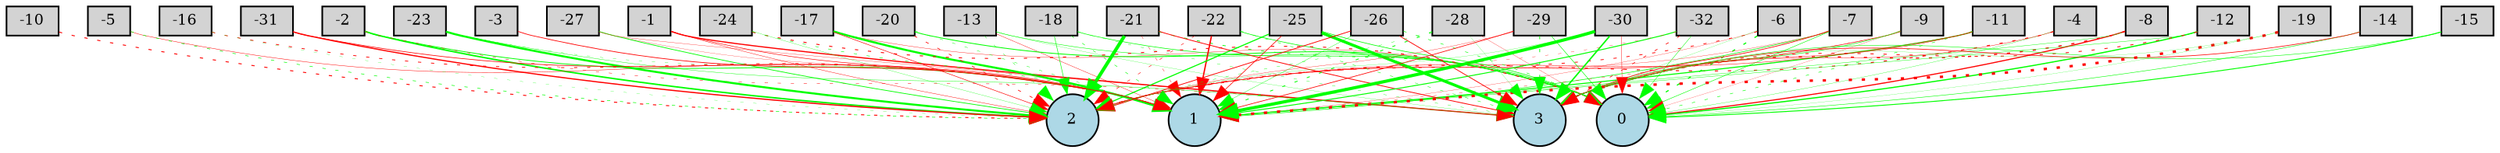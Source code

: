 digraph {
	node [fontsize=9 height=0.2 shape=circle width=0.2]
	-1 [fillcolor=lightgray shape=box style=filled]
	-2 [fillcolor=lightgray shape=box style=filled]
	-3 [fillcolor=lightgray shape=box style=filled]
	-4 [fillcolor=lightgray shape=box style=filled]
	-5 [fillcolor=lightgray shape=box style=filled]
	-6 [fillcolor=lightgray shape=box style=filled]
	-7 [fillcolor=lightgray shape=box style=filled]
	-8 [fillcolor=lightgray shape=box style=filled]
	-9 [fillcolor=lightgray shape=box style=filled]
	-10 [fillcolor=lightgray shape=box style=filled]
	-11 [fillcolor=lightgray shape=box style=filled]
	-12 [fillcolor=lightgray shape=box style=filled]
	-13 [fillcolor=lightgray shape=box style=filled]
	-14 [fillcolor=lightgray shape=box style=filled]
	-15 [fillcolor=lightgray shape=box style=filled]
	-16 [fillcolor=lightgray shape=box style=filled]
	-17 [fillcolor=lightgray shape=box style=filled]
	-18 [fillcolor=lightgray shape=box style=filled]
	-19 [fillcolor=lightgray shape=box style=filled]
	-20 [fillcolor=lightgray shape=box style=filled]
	-21 [fillcolor=lightgray shape=box style=filled]
	-22 [fillcolor=lightgray shape=box style=filled]
	-23 [fillcolor=lightgray shape=box style=filled]
	-24 [fillcolor=lightgray shape=box style=filled]
	-25 [fillcolor=lightgray shape=box style=filled]
	-26 [fillcolor=lightgray shape=box style=filled]
	-27 [fillcolor=lightgray shape=box style=filled]
	-28 [fillcolor=lightgray shape=box style=filled]
	-29 [fillcolor=lightgray shape=box style=filled]
	-30 [fillcolor=lightgray shape=box style=filled]
	-31 [fillcolor=lightgray shape=box style=filled]
	-32 [fillcolor=lightgray shape=box style=filled]
	0 [fillcolor=lightblue style=filled]
	1 [fillcolor=lightblue style=filled]
	2 [fillcolor=lightblue style=filled]
	3 [fillcolor=lightblue style=filled]
	-1 -> 1 [color=red penwidth=0.32356804699845765 style=solid]
	-1 -> 2 [color=red penwidth=0.22128638114744725 style=solid]
	-1 -> 3 [color=red penwidth=0.7117362885179587 style=solid]
	-2 -> 1 [color=green penwidth=0.47369496542975953 style=solid]
	-2 -> 2 [color=green penwidth=0.9115361976272958 style=solid]
	-2 -> 3 [color=red penwidth=0.23933767265465275 style=dotted]
	-3 -> 1 [color=red penwidth=0.4262790127416777 style=solid]
	-4 -> 0 [color=green penwidth=0.16269899237643315 style=solid]
	-4 -> 2 [color=red penwidth=0.5632563191964884 style=dotted]
	-4 -> 3 [color=red penwidth=0.21629913180987476 style=solid]
	-5 -> 1 [color=red penwidth=0.23849908309135245 style=solid]
	-5 -> 2 [color=green penwidth=0.3397038246625626 style=dotted]
	-6 -> 0 [color=green penwidth=0.6829893866585914 style=dotted]
	-6 -> 1 [color=red penwidth=0.14081217863403633 style=solid]
	-6 -> 2 [color=red penwidth=0.4667321079387434 style=dotted]
	-6 -> 3 [color=green penwidth=0.10755453254387565 style=solid]
	-7 -> 0 [color=green penwidth=0.29357822971743897 style=solid]
	-7 -> 2 [color=red penwidth=0.1578131827515311 style=solid]
	-8 -> 0 [color=red penwidth=0.6761330174875063 style=solid]
	-8 -> 1 [color=green penwidth=0.22347657862590808 style=solid]
	-8 -> 3 [color=red penwidth=0.6914847592558327 style=dotted]
	-9 -> 0 [color=red penwidth=0.11340103750239401 style=solid]
	-9 -> 1 [color=red penwidth=0.1889949788027209 style=dotted]
	-9 -> 2 [color=red penwidth=0.3390829686834854 style=solid]
	-9 -> 3 [color=green penwidth=0.31042225519616684 style=solid]
	-10 -> 2 [color=red penwidth=0.5580328308200322 style=dotted]
	-11 -> 0 [color=green penwidth=0.29957065072605876 style=dotted]
	-11 -> 1 [color=green penwidth=0.6362142980162896 style=solid]
	-11 -> 2 [color=red penwidth=0.24706454374212794 style=solid]
	-11 -> 3 [color=red penwidth=0.24678459920949092 style=solid]
	-12 -> 0 [color=green penwidth=0.731628063260399 style=solid]
	-12 -> 1 [color=green penwidth=0.22567871563417702 style=solid]
	-12 -> 3 [color=red penwidth=0.4945192155622805 style=dotted]
	-13 -> 0 [color=green penwidth=0.27984604014231373 style=solid]
	-13 -> 1 [color=red penwidth=0.21163866751924534 style=solid]
	-13 -> 2 [color=green penwidth=0.213871069417719 style=dotted]
	-13 -> 3 [color=green penwidth=0.12714840742564876 style=solid]
	-14 -> 0 [color=green penwidth=0.28623495050897174 style=solid]
	-14 -> 3 [color=red penwidth=0.38570447519855555 style=solid]
	-15 -> 3 [color=green penwidth=0.28616582404724 style=solid]
	-16 -> 1 [color=red penwidth=0.456802702543638 style=dotted]
	-16 -> 2 [color=green penwidth=0.13435953118933616 style=dotted]
	-17 -> 0 [color=red penwidth=0.19130286198282515 style=solid]
	-17 -> 1 [color=green penwidth=1.2550818201632559 style=solid]
	-17 -> 2 [color=red penwidth=0.3189006340984043 style=solid]
	-18 -> 0 [color=green penwidth=0.35883500109736044 style=solid]
	-18 -> 1 [color=green penwidth=0.29213656901832613 style=dotted]
	-18 -> 2 [color=green penwidth=0.3205099612035021 style=solid]
	-18 -> 3 [color=green penwidth=0.19194872124830603 style=dotted]
	-19 -> 0 [color=green penwidth=0.1102019637559102 style=solid]
	-19 -> 1 [color=red penwidth=1.5489170623596697 style=dotted]
	-19 -> 3 [color=green penwidth=0.11019549723363185 style=solid]
	-20 -> 0 [color=green penwidth=0.503050322476045 style=solid]
	-20 -> 1 [color=green penwidth=0.22017867382894057 style=dotted]
	-20 -> 2 [color=red penwidth=0.40097916508450204 style=dotted]
	-21 -> 0 [color=green penwidth=0.4404592570000897 style=dotted]
	-21 -> 1 [color=red penwidth=0.20485285893628097 style=dotted]
	-21 -> 2 [color=green penwidth=2.112296435942255 style=solid]
	-22 -> 0 [color=green penwidth=0.37984578880243913 style=solid]
	-22 -> 1 [color=red penwidth=0.8101814860468061 style=solid]
	-22 -> 2 [color=red penwidth=0.2808508612985376 style=dotted]
	-22 -> 3 [color=green penwidth=0.2627685050123728 style=dotted]
	-23 -> 1 [color=green penwidth=0.16435079249872275 style=dotted]
	-23 -> 2 [color=green penwidth=1.2354493933019028 style=solid]
	-23 -> 3 [color=green penwidth=0.21643247330343351 style=solid]
	-24 -> 0 [color=red penwidth=0.5408366140964664 style=dotted]
	-24 -> 1 [color=green penwidth=0.2879464654445748 style=dotted]
	-24 -> 2 [color=green penwidth=0.15083371054567343 style=solid]
	-25 -> 0 [color=green penwidth=0.38657544735961535 style=solid]
	-25 -> 2 [color=green penwidth=0.6576809465031205 style=solid]
	-25 -> 3 [color=green penwidth=1.782968330817463 style=solid]
	-26 -> 0 [color=green penwidth=0.30771966921045235 style=dotted]
	-26 -> 1 [color=green penwidth=0.19847064522200963 style=solid]
	-26 -> 2 [color=red penwidth=0.4637014198088374 style=solid]
	-26 -> 3 [color=red penwidth=0.45727550304987985 style=solid]
	-27 -> 1 [color=red penwidth=0.12651340624414195 style=solid]
	-27 -> 2 [color=green penwidth=0.4380331263514453 style=solid]
	-27 -> 3 [color=red penwidth=0.1573702552797217 style=solid]
	-28 -> 0 [color=red penwidth=0.14645266356019265 style=solid]
	-28 -> 1 [color=green penwidth=0.4971173591154111 style=dotted]
	-28 -> 2 [color=green penwidth=0.20162191826589276 style=dotted]
	-28 -> 3 [color=green penwidth=0.10240488338114355 style=solid]
	-29 -> 0 [color=green penwidth=0.3176239486283198 style=solid]
	-29 -> 1 [color=red penwidth=0.4068860874117466 style=solid]
	-29 -> 2 [color=red penwidth=0.16995989160178554 style=solid]
	-29 -> 3 [color=green penwidth=0.45598140429644274 style=dotted]
	-30 -> 0 [color=red penwidth=0.21897391931440208 style=solid]
	-30 -> 1 [color=green penwidth=1.9508153762289187 style=solid]
	-30 -> 2 [color=green penwidth=0.12284000136876654 style=solid]
	-30 -> 3 [color=green penwidth=0.8719366344690757 style=solid]
	-31 -> 1 [color=red penwidth=0.38731467384488794 style=solid]
	-31 -> 2 [color=red penwidth=0.7340058897096301 style=solid]
	-32 -> 0 [color=green penwidth=0.241371086814666 style=solid]
	-32 -> 1 [color=green penwidth=0.5758071897244389 style=solid]
	-32 -> 2 [color=red penwidth=0.16659627185819065 style=dotted]
	-32 -> 3 [color=red penwidth=0.4074831276837151 style=dotted]
	-25 -> 1 [color=red penwidth=0.3845815283129933 style=solid]
	-7 -> 3 [color=red penwidth=0.4059026424764448 style=solid]
	-7 -> 1 [color=green penwidth=0.35499186552132644 style=solid]
	-21 -> 3 [color=red penwidth=0.4785687971952872 style=solid]
	-15 -> 0 [color=green penwidth=0.5643419453288356 style=solid]
}
